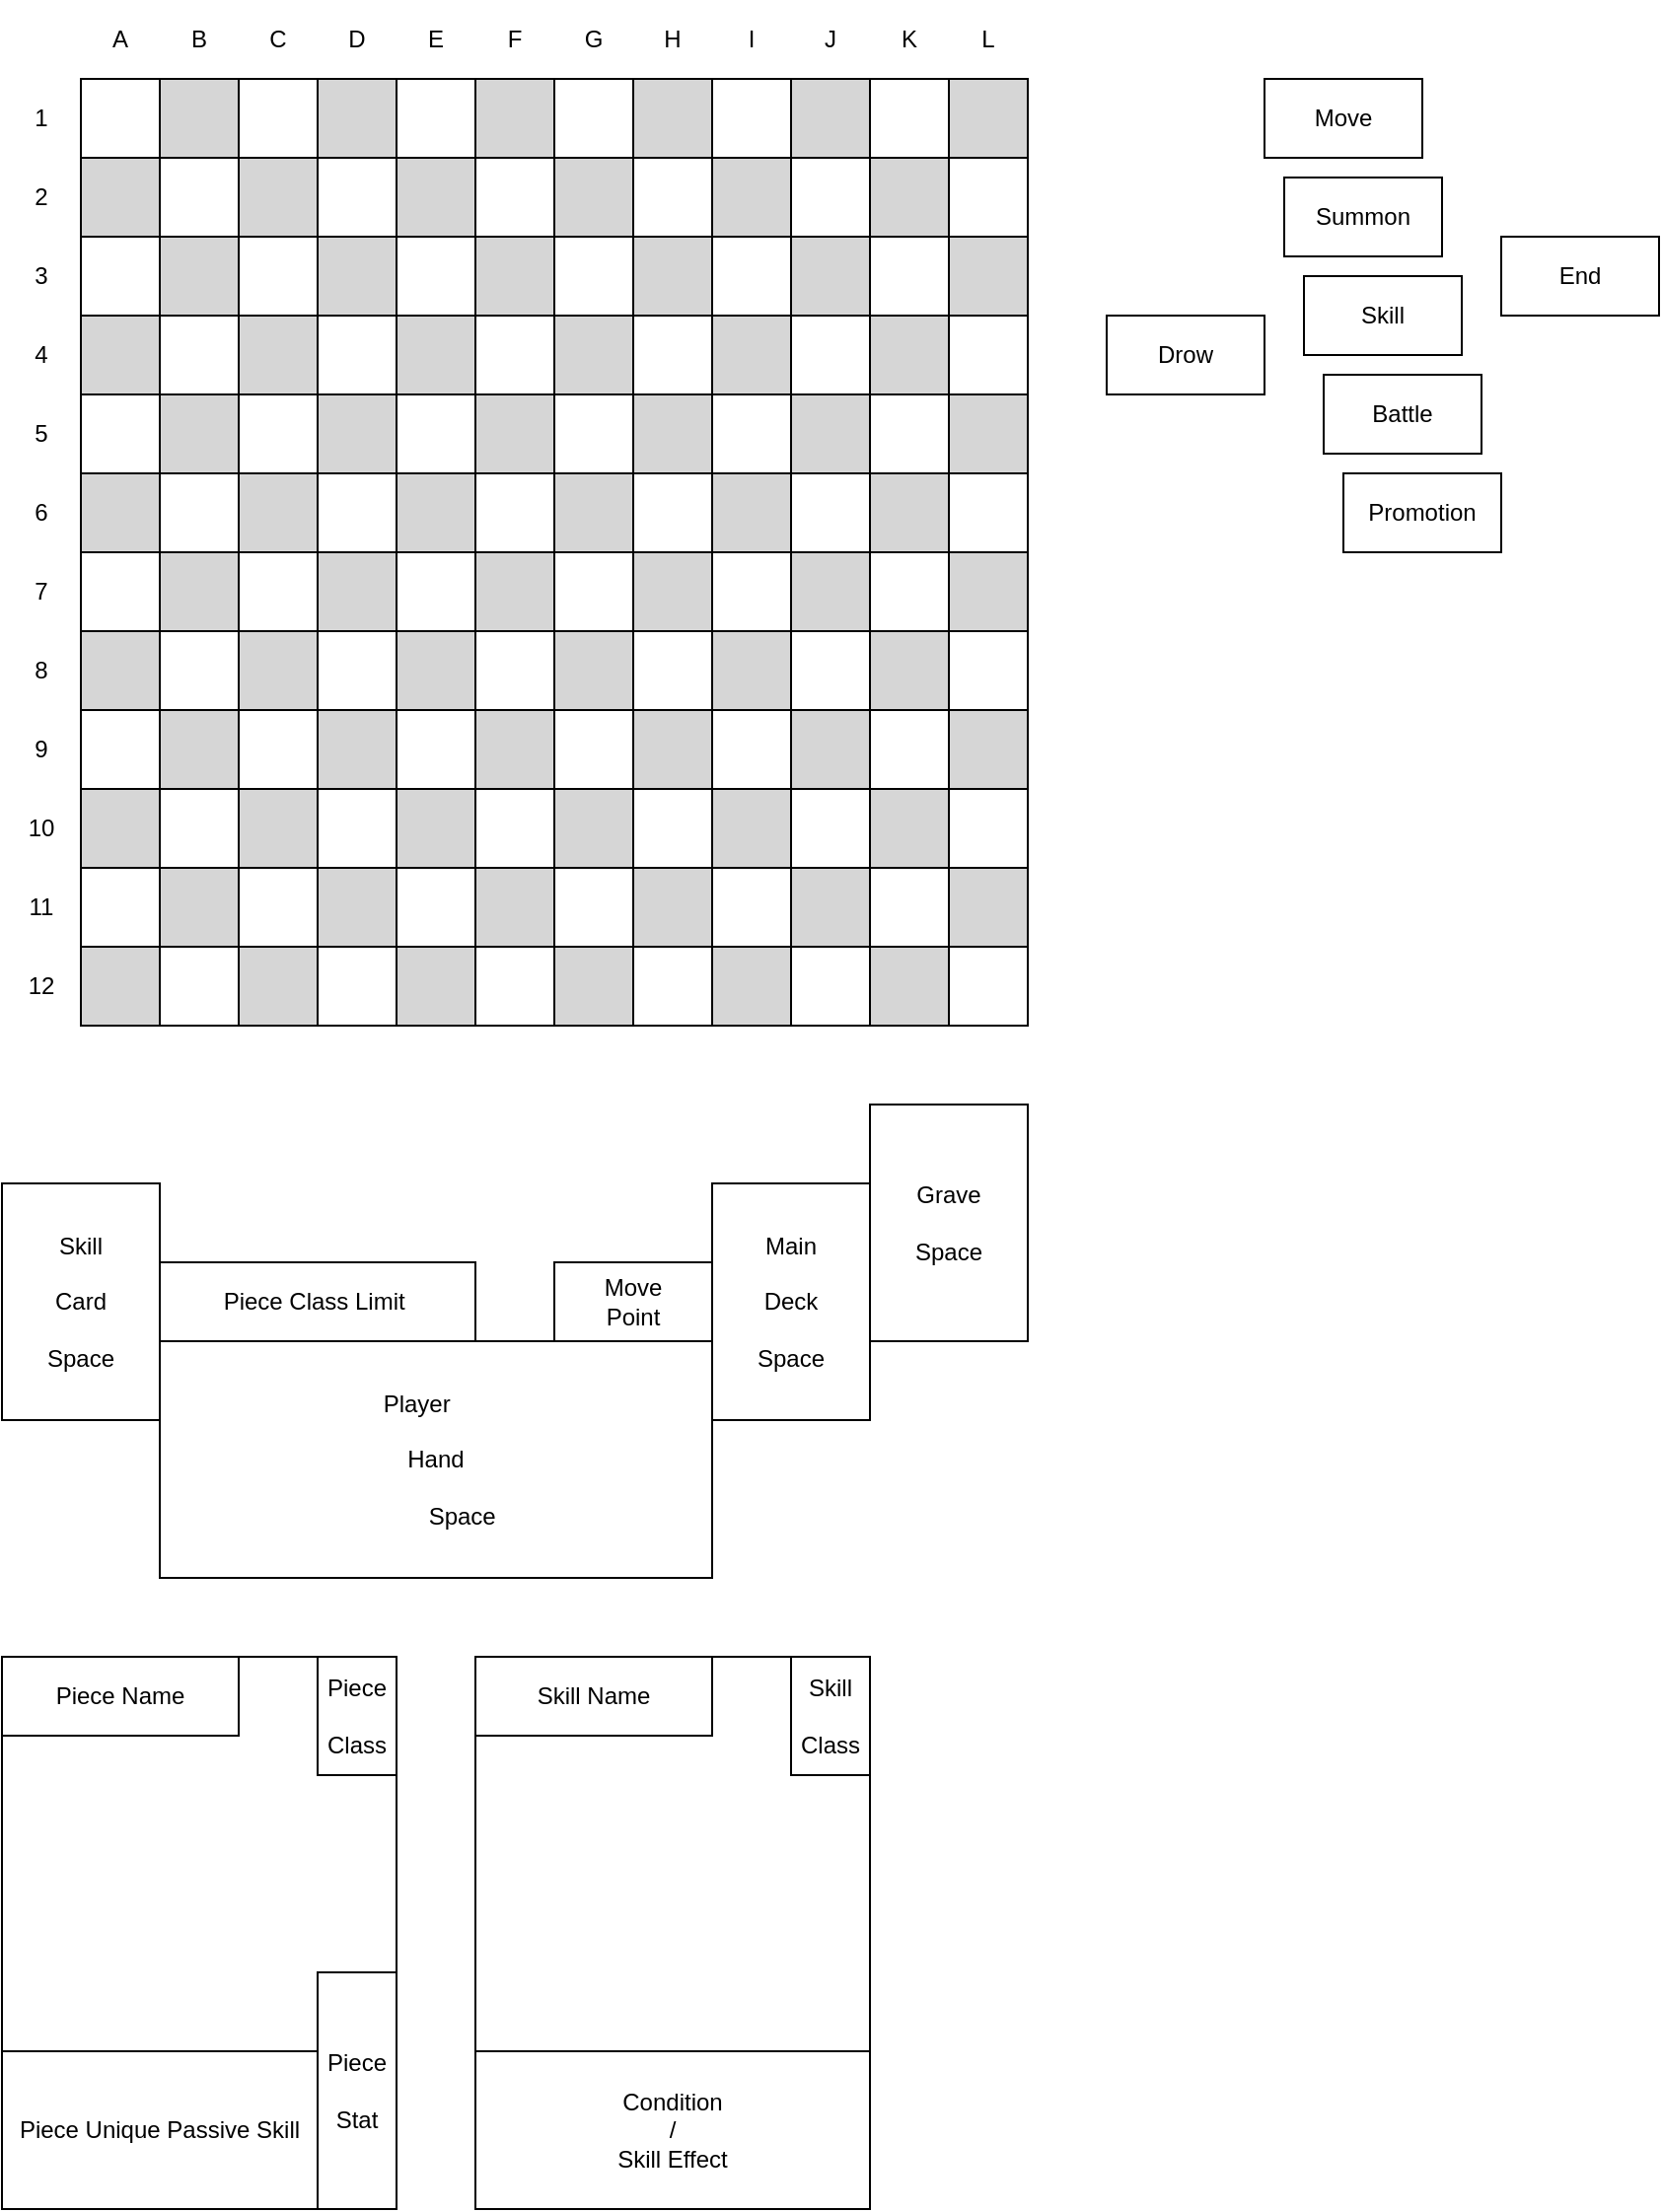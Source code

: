 <mxfile version="21.6.8" type="device">
  <diagram name="페이지-1" id="hdjbhopYSdk3RlSoOf6J">
    <mxGraphModel dx="1379" dy="788" grid="1" gridSize="10" guides="1" tooltips="1" connect="1" arrows="1" fold="1" page="1" pageScale="1" pageWidth="827" pageHeight="1169" math="0" shadow="0">
      <root>
        <mxCell id="0" />
        <mxCell id="1" parent="0" />
        <mxCell id="QWAg-1l1D4s0uI_y3CBR-188" value="Grave&lt;br&gt;&lt;br&gt;Space" style="rounded=0;whiteSpace=wrap;html=1;" vertex="1" parent="1">
          <mxGeometry x="440" y="560" width="80" height="120" as="geometry" />
        </mxCell>
        <mxCell id="QWAg-1l1D4s0uI_y3CBR-159" value="A" style="text;html=1;strokeColor=none;fillColor=none;align=center;verticalAlign=middle;whiteSpace=wrap;rounded=0;" vertex="1" parent="1">
          <mxGeometry x="40" width="40" height="40" as="geometry" />
        </mxCell>
        <mxCell id="QWAg-1l1D4s0uI_y3CBR-161" value="B" style="text;html=1;strokeColor=none;fillColor=none;align=center;verticalAlign=middle;whiteSpace=wrap;rounded=0;" vertex="1" parent="1">
          <mxGeometry x="80" width="40" height="40" as="geometry" />
        </mxCell>
        <mxCell id="QWAg-1l1D4s0uI_y3CBR-162" value="C" style="text;html=1;strokeColor=none;fillColor=none;align=center;verticalAlign=middle;whiteSpace=wrap;rounded=0;" vertex="1" parent="1">
          <mxGeometry x="120" width="40" height="40" as="geometry" />
        </mxCell>
        <mxCell id="QWAg-1l1D4s0uI_y3CBR-163" value="D" style="text;html=1;strokeColor=none;fillColor=none;align=center;verticalAlign=middle;whiteSpace=wrap;rounded=0;" vertex="1" parent="1">
          <mxGeometry x="160" width="40" height="40" as="geometry" />
        </mxCell>
        <mxCell id="QWAg-1l1D4s0uI_y3CBR-164" value="E" style="text;html=1;strokeColor=none;fillColor=none;align=center;verticalAlign=middle;whiteSpace=wrap;rounded=0;" vertex="1" parent="1">
          <mxGeometry x="200" width="40" height="40" as="geometry" />
        </mxCell>
        <mxCell id="QWAg-1l1D4s0uI_y3CBR-165" value="F" style="text;html=1;strokeColor=none;fillColor=none;align=center;verticalAlign=middle;whiteSpace=wrap;rounded=0;" vertex="1" parent="1">
          <mxGeometry x="240" width="40" height="40" as="geometry" />
        </mxCell>
        <mxCell id="QWAg-1l1D4s0uI_y3CBR-167" value="G" style="text;html=1;strokeColor=none;fillColor=none;align=center;verticalAlign=middle;whiteSpace=wrap;rounded=0;" vertex="1" parent="1">
          <mxGeometry x="280" width="40" height="40" as="geometry" />
        </mxCell>
        <mxCell id="QWAg-1l1D4s0uI_y3CBR-168" value="H" style="text;html=1;strokeColor=none;fillColor=none;align=center;verticalAlign=middle;whiteSpace=wrap;rounded=0;" vertex="1" parent="1">
          <mxGeometry x="320" width="40" height="40" as="geometry" />
        </mxCell>
        <mxCell id="QWAg-1l1D4s0uI_y3CBR-169" value="I" style="text;html=1;strokeColor=none;fillColor=none;align=center;verticalAlign=middle;whiteSpace=wrap;rounded=0;" vertex="1" parent="1">
          <mxGeometry x="360" width="40" height="40" as="geometry" />
        </mxCell>
        <mxCell id="QWAg-1l1D4s0uI_y3CBR-170" value="J" style="text;html=1;strokeColor=none;fillColor=none;align=center;verticalAlign=middle;whiteSpace=wrap;rounded=0;" vertex="1" parent="1">
          <mxGeometry x="400" width="40" height="40" as="geometry" />
        </mxCell>
        <mxCell id="QWAg-1l1D4s0uI_y3CBR-171" value="K" style="text;html=1;strokeColor=none;fillColor=none;align=center;verticalAlign=middle;whiteSpace=wrap;rounded=0;" vertex="1" parent="1">
          <mxGeometry x="440" width="40" height="40" as="geometry" />
        </mxCell>
        <mxCell id="QWAg-1l1D4s0uI_y3CBR-172" value="L" style="text;html=1;strokeColor=none;fillColor=none;align=center;verticalAlign=middle;whiteSpace=wrap;rounded=0;" vertex="1" parent="1">
          <mxGeometry x="480" width="40" height="40" as="geometry" />
        </mxCell>
        <mxCell id="QWAg-1l1D4s0uI_y3CBR-173" value="1" style="text;html=1;strokeColor=none;fillColor=none;align=center;verticalAlign=middle;whiteSpace=wrap;rounded=0;" vertex="1" parent="1">
          <mxGeometry y="40" width="40" height="40" as="geometry" />
        </mxCell>
        <mxCell id="QWAg-1l1D4s0uI_y3CBR-174" value="2" style="text;html=1;strokeColor=none;fillColor=none;align=center;verticalAlign=middle;whiteSpace=wrap;rounded=0;" vertex="1" parent="1">
          <mxGeometry y="80" width="40" height="40" as="geometry" />
        </mxCell>
        <mxCell id="QWAg-1l1D4s0uI_y3CBR-175" value="3" style="text;html=1;strokeColor=none;fillColor=none;align=center;verticalAlign=middle;whiteSpace=wrap;rounded=0;" vertex="1" parent="1">
          <mxGeometry y="120" width="40" height="40" as="geometry" />
        </mxCell>
        <mxCell id="QWAg-1l1D4s0uI_y3CBR-176" value="4" style="text;html=1;strokeColor=none;fillColor=none;align=center;verticalAlign=middle;whiteSpace=wrap;rounded=0;" vertex="1" parent="1">
          <mxGeometry y="160" width="40" height="40" as="geometry" />
        </mxCell>
        <mxCell id="QWAg-1l1D4s0uI_y3CBR-177" value="5" style="text;html=1;strokeColor=none;fillColor=none;align=center;verticalAlign=middle;whiteSpace=wrap;rounded=0;" vertex="1" parent="1">
          <mxGeometry y="200" width="40" height="40" as="geometry" />
        </mxCell>
        <mxCell id="QWAg-1l1D4s0uI_y3CBR-178" value="6" style="text;html=1;strokeColor=none;fillColor=none;align=center;verticalAlign=middle;whiteSpace=wrap;rounded=0;" vertex="1" parent="1">
          <mxGeometry y="240" width="40" height="40" as="geometry" />
        </mxCell>
        <mxCell id="QWAg-1l1D4s0uI_y3CBR-179" value="7" style="text;html=1;strokeColor=none;fillColor=none;align=center;verticalAlign=middle;whiteSpace=wrap;rounded=0;" vertex="1" parent="1">
          <mxGeometry y="280" width="40" height="40" as="geometry" />
        </mxCell>
        <mxCell id="QWAg-1l1D4s0uI_y3CBR-180" value="8" style="text;html=1;strokeColor=none;fillColor=none;align=center;verticalAlign=middle;whiteSpace=wrap;rounded=0;" vertex="1" parent="1">
          <mxGeometry y="320" width="40" height="40" as="geometry" />
        </mxCell>
        <mxCell id="QWAg-1l1D4s0uI_y3CBR-181" value="9" style="text;html=1;strokeColor=none;fillColor=none;align=center;verticalAlign=middle;whiteSpace=wrap;rounded=0;" vertex="1" parent="1">
          <mxGeometry y="360" width="40" height="40" as="geometry" />
        </mxCell>
        <mxCell id="QWAg-1l1D4s0uI_y3CBR-182" value="10" style="text;html=1;strokeColor=none;fillColor=none;align=center;verticalAlign=middle;whiteSpace=wrap;rounded=0;" vertex="1" parent="1">
          <mxGeometry y="400" width="40" height="40" as="geometry" />
        </mxCell>
        <mxCell id="QWAg-1l1D4s0uI_y3CBR-183" value="11" style="text;html=1;strokeColor=none;fillColor=none;align=center;verticalAlign=middle;whiteSpace=wrap;rounded=0;" vertex="1" parent="1">
          <mxGeometry y="440" width="40" height="40" as="geometry" />
        </mxCell>
        <mxCell id="QWAg-1l1D4s0uI_y3CBR-184" value="12" style="text;html=1;strokeColor=none;fillColor=none;align=center;verticalAlign=middle;whiteSpace=wrap;rounded=0;" vertex="1" parent="1">
          <mxGeometry y="480" width="40" height="40" as="geometry" />
        </mxCell>
        <mxCell id="QWAg-1l1D4s0uI_y3CBR-186" value="Main&lt;br&gt;&lt;br&gt;Deck&lt;br&gt;&lt;br&gt;Space" style="rounded=0;whiteSpace=wrap;html=1;" vertex="1" parent="1">
          <mxGeometry x="360" y="600" width="80" height="120" as="geometry" />
        </mxCell>
        <mxCell id="QWAg-1l1D4s0uI_y3CBR-187" value="Player&lt;span style=&quot;white-space: pre;&quot;&gt;&#x9;&lt;/span&gt;&lt;br&gt;&lt;br&gt;Hand&lt;br&gt;&lt;br&gt;&lt;span style=&quot;white-space: pre;&quot;&gt;&#x9;&lt;/span&gt;Space" style="rounded=0;whiteSpace=wrap;html=1;" vertex="1" parent="1">
          <mxGeometry x="80" y="680" width="280" height="120" as="geometry" />
        </mxCell>
        <mxCell id="QWAg-1l1D4s0uI_y3CBR-189" value="Skill&lt;br&gt;&lt;br&gt;Card&lt;br&gt;&lt;br&gt;Space" style="rounded=0;whiteSpace=wrap;html=1;" vertex="1" parent="1">
          <mxGeometry y="600" width="80" height="120" as="geometry" />
        </mxCell>
        <mxCell id="QWAg-1l1D4s0uI_y3CBR-190" value="Piece Class Limit&amp;nbsp;" style="rounded=0;whiteSpace=wrap;html=1;" vertex="1" parent="1">
          <mxGeometry x="80" y="640" width="160" height="40" as="geometry" />
        </mxCell>
        <mxCell id="QWAg-1l1D4s0uI_y3CBR-191" value="" style="rounded=0;whiteSpace=wrap;html=1;" vertex="1" parent="1">
          <mxGeometry y="840" width="200" height="280" as="geometry" />
        </mxCell>
        <mxCell id="QWAg-1l1D4s0uI_y3CBR-192" value="Piece Name" style="rounded=0;whiteSpace=wrap;html=1;" vertex="1" parent="1">
          <mxGeometry y="840" width="120" height="40" as="geometry" />
        </mxCell>
        <mxCell id="QWAg-1l1D4s0uI_y3CBR-193" value="Piece Unique Passive Skill" style="rounded=0;whiteSpace=wrap;html=1;" vertex="1" parent="1">
          <mxGeometry y="1040" width="160" height="80" as="geometry" />
        </mxCell>
        <mxCell id="QWAg-1l1D4s0uI_y3CBR-194" value="Piece &lt;br&gt;&lt;br&gt;Stat" style="rounded=0;whiteSpace=wrap;html=1;" vertex="1" parent="1">
          <mxGeometry x="160" y="1000" width="40" height="120" as="geometry" />
        </mxCell>
        <mxCell id="QWAg-1l1D4s0uI_y3CBR-195" value="Piece &lt;br&gt;&lt;br&gt;Class" style="rounded=0;whiteSpace=wrap;html=1;" vertex="1" parent="1">
          <mxGeometry x="160" y="840" width="40" height="60" as="geometry" />
        </mxCell>
        <mxCell id="QWAg-1l1D4s0uI_y3CBR-196" value="" style="rounded=0;whiteSpace=wrap;html=1;" vertex="1" parent="1">
          <mxGeometry x="240" y="840" width="200" height="280" as="geometry" />
        </mxCell>
        <mxCell id="QWAg-1l1D4s0uI_y3CBR-197" value="Skill Name" style="rounded=0;whiteSpace=wrap;html=1;" vertex="1" parent="1">
          <mxGeometry x="240" y="840" width="120" height="40" as="geometry" />
        </mxCell>
        <mxCell id="QWAg-1l1D4s0uI_y3CBR-198" value="Condition&lt;br&gt;/&lt;br&gt;Skill Effect" style="rounded=0;whiteSpace=wrap;html=1;" vertex="1" parent="1">
          <mxGeometry x="240" y="1040" width="200" height="80" as="geometry" />
        </mxCell>
        <mxCell id="QWAg-1l1D4s0uI_y3CBR-200" value="Skill&lt;br&gt;&lt;br&gt;Class" style="rounded=0;whiteSpace=wrap;html=1;" vertex="1" parent="1">
          <mxGeometry x="400" y="840" width="40" height="60" as="geometry" />
        </mxCell>
        <mxCell id="QWAg-1l1D4s0uI_y3CBR-201" value="Move&lt;br&gt;Point" style="rounded=0;whiteSpace=wrap;html=1;" vertex="1" parent="1">
          <mxGeometry x="280" y="640" width="80" height="40" as="geometry" />
        </mxCell>
        <mxCell id="QWAg-1l1D4s0uI_y3CBR-347" value="" style="group" vertex="1" connectable="0" parent="1">
          <mxGeometry x="40" y="40" width="480" height="480" as="geometry" />
        </mxCell>
        <mxCell id="QWAg-1l1D4s0uI_y3CBR-203" value="" style="rounded=0;whiteSpace=wrap;html=1;" vertex="1" parent="QWAg-1l1D4s0uI_y3CBR-347">
          <mxGeometry width="40" height="40" as="geometry" />
        </mxCell>
        <mxCell id="QWAg-1l1D4s0uI_y3CBR-204" value="" style="rounded=0;whiteSpace=wrap;html=1;fillColor=#d6d6d6;" vertex="1" parent="QWAg-1l1D4s0uI_y3CBR-347">
          <mxGeometry x="40" width="40" height="40" as="geometry" />
        </mxCell>
        <mxCell id="QWAg-1l1D4s0uI_y3CBR-205" value="" style="rounded=0;whiteSpace=wrap;html=1;" vertex="1" parent="QWAg-1l1D4s0uI_y3CBR-347">
          <mxGeometry x="80" width="40" height="40" as="geometry" />
        </mxCell>
        <mxCell id="QWAg-1l1D4s0uI_y3CBR-206" value="" style="rounded=0;whiteSpace=wrap;html=1;fillColor=#d6d6d6;" vertex="1" parent="QWAg-1l1D4s0uI_y3CBR-347">
          <mxGeometry x="120" width="40" height="40" as="geometry" />
        </mxCell>
        <mxCell id="QWAg-1l1D4s0uI_y3CBR-207" value="" style="rounded=0;whiteSpace=wrap;html=1;" vertex="1" parent="QWAg-1l1D4s0uI_y3CBR-347">
          <mxGeometry x="160" width="40" height="40" as="geometry" />
        </mxCell>
        <mxCell id="QWAg-1l1D4s0uI_y3CBR-208" value="" style="rounded=0;whiteSpace=wrap;html=1;fillColor=#d6d6d6;" vertex="1" parent="QWAg-1l1D4s0uI_y3CBR-347">
          <mxGeometry x="200" width="40" height="40" as="geometry" />
        </mxCell>
        <mxCell id="QWAg-1l1D4s0uI_y3CBR-209" value="" style="rounded=0;whiteSpace=wrap;html=1;" vertex="1" parent="QWAg-1l1D4s0uI_y3CBR-347">
          <mxGeometry x="240" width="40" height="40" as="geometry" />
        </mxCell>
        <mxCell id="QWAg-1l1D4s0uI_y3CBR-210" value="" style="rounded=0;whiteSpace=wrap;html=1;fillColor=#d6d6d6;" vertex="1" parent="QWAg-1l1D4s0uI_y3CBR-347">
          <mxGeometry x="280" width="40" height="40" as="geometry" />
        </mxCell>
        <mxCell id="QWAg-1l1D4s0uI_y3CBR-211" value="" style="rounded=0;whiteSpace=wrap;html=1;" vertex="1" parent="QWAg-1l1D4s0uI_y3CBR-347">
          <mxGeometry x="320" width="40" height="40" as="geometry" />
        </mxCell>
        <mxCell id="QWAg-1l1D4s0uI_y3CBR-212" value="" style="rounded=0;whiteSpace=wrap;html=1;fillColor=#d6d6d6;" vertex="1" parent="QWAg-1l1D4s0uI_y3CBR-347">
          <mxGeometry x="360" width="40" height="40" as="geometry" />
        </mxCell>
        <mxCell id="QWAg-1l1D4s0uI_y3CBR-213" value="" style="rounded=0;whiteSpace=wrap;html=1;" vertex="1" parent="QWAg-1l1D4s0uI_y3CBR-347">
          <mxGeometry x="400" width="40" height="40" as="geometry" />
        </mxCell>
        <mxCell id="QWAg-1l1D4s0uI_y3CBR-214" value="" style="rounded=0;whiteSpace=wrap;html=1;fillColor=#d6d6d6;" vertex="1" parent="QWAg-1l1D4s0uI_y3CBR-347">
          <mxGeometry x="440" width="40" height="40" as="geometry" />
        </mxCell>
        <mxCell id="QWAg-1l1D4s0uI_y3CBR-215" value="" style="rounded=0;whiteSpace=wrap;html=1;fillColor=#d6d6d6;" vertex="1" parent="QWAg-1l1D4s0uI_y3CBR-347">
          <mxGeometry y="40" width="40" height="40" as="geometry" />
        </mxCell>
        <mxCell id="QWAg-1l1D4s0uI_y3CBR-216" value="" style="rounded=0;whiteSpace=wrap;html=1;" vertex="1" parent="QWAg-1l1D4s0uI_y3CBR-347">
          <mxGeometry x="40" y="40" width="40" height="40" as="geometry" />
        </mxCell>
        <mxCell id="QWAg-1l1D4s0uI_y3CBR-217" value="" style="rounded=0;whiteSpace=wrap;html=1;fillColor=#d6d6d6;" vertex="1" parent="QWAg-1l1D4s0uI_y3CBR-347">
          <mxGeometry x="80" y="40" width="40" height="40" as="geometry" />
        </mxCell>
        <mxCell id="QWAg-1l1D4s0uI_y3CBR-218" value="" style="rounded=0;whiteSpace=wrap;html=1;" vertex="1" parent="QWAg-1l1D4s0uI_y3CBR-347">
          <mxGeometry x="120" y="40" width="40" height="40" as="geometry" />
        </mxCell>
        <mxCell id="QWAg-1l1D4s0uI_y3CBR-219" value="" style="rounded=0;whiteSpace=wrap;html=1;fillColor=#d6d6d6;" vertex="1" parent="QWAg-1l1D4s0uI_y3CBR-347">
          <mxGeometry x="160" y="40" width="40" height="40" as="geometry" />
        </mxCell>
        <mxCell id="QWAg-1l1D4s0uI_y3CBR-220" value="" style="rounded=0;whiteSpace=wrap;html=1;" vertex="1" parent="QWAg-1l1D4s0uI_y3CBR-347">
          <mxGeometry x="200" y="40" width="40" height="40" as="geometry" />
        </mxCell>
        <mxCell id="QWAg-1l1D4s0uI_y3CBR-221" value="" style="rounded=0;whiteSpace=wrap;html=1;fillColor=#d6d6d6;" vertex="1" parent="QWAg-1l1D4s0uI_y3CBR-347">
          <mxGeometry x="240" y="40" width="40" height="40" as="geometry" />
        </mxCell>
        <mxCell id="QWAg-1l1D4s0uI_y3CBR-222" value="" style="rounded=0;whiteSpace=wrap;html=1;" vertex="1" parent="QWAg-1l1D4s0uI_y3CBR-347">
          <mxGeometry x="280" y="40" width="40" height="40" as="geometry" />
        </mxCell>
        <mxCell id="QWAg-1l1D4s0uI_y3CBR-223" value="" style="rounded=0;whiteSpace=wrap;html=1;fillColor=#d6d6d6;" vertex="1" parent="QWAg-1l1D4s0uI_y3CBR-347">
          <mxGeometry x="320" y="40" width="40" height="40" as="geometry" />
        </mxCell>
        <mxCell id="QWAg-1l1D4s0uI_y3CBR-224" value="" style="rounded=0;whiteSpace=wrap;html=1;" vertex="1" parent="QWAg-1l1D4s0uI_y3CBR-347">
          <mxGeometry x="360" y="40" width="40" height="40" as="geometry" />
        </mxCell>
        <mxCell id="QWAg-1l1D4s0uI_y3CBR-225" value="" style="rounded=0;whiteSpace=wrap;html=1;fillColor=#d6d6d6;" vertex="1" parent="QWAg-1l1D4s0uI_y3CBR-347">
          <mxGeometry x="400" y="40" width="40" height="40" as="geometry" />
        </mxCell>
        <mxCell id="QWAg-1l1D4s0uI_y3CBR-226" value="" style="rounded=0;whiteSpace=wrap;html=1;" vertex="1" parent="QWAg-1l1D4s0uI_y3CBR-347">
          <mxGeometry x="440" y="40" width="40" height="40" as="geometry" />
        </mxCell>
        <mxCell id="QWAg-1l1D4s0uI_y3CBR-227" value="" style="rounded=0;whiteSpace=wrap;html=1;" vertex="1" parent="QWAg-1l1D4s0uI_y3CBR-347">
          <mxGeometry y="80" width="40" height="40" as="geometry" />
        </mxCell>
        <mxCell id="QWAg-1l1D4s0uI_y3CBR-228" value="" style="rounded=0;whiteSpace=wrap;html=1;fillColor=#d6d6d6;" vertex="1" parent="QWAg-1l1D4s0uI_y3CBR-347">
          <mxGeometry x="40" y="80" width="40" height="40" as="geometry" />
        </mxCell>
        <mxCell id="QWAg-1l1D4s0uI_y3CBR-229" value="" style="rounded=0;whiteSpace=wrap;html=1;" vertex="1" parent="QWAg-1l1D4s0uI_y3CBR-347">
          <mxGeometry x="80" y="80" width="40" height="40" as="geometry" />
        </mxCell>
        <mxCell id="QWAg-1l1D4s0uI_y3CBR-230" value="" style="rounded=0;whiteSpace=wrap;html=1;fillColor=#d6d6d6;" vertex="1" parent="QWAg-1l1D4s0uI_y3CBR-347">
          <mxGeometry x="120" y="80" width="40" height="40" as="geometry" />
        </mxCell>
        <mxCell id="QWAg-1l1D4s0uI_y3CBR-231" value="" style="rounded=0;whiteSpace=wrap;html=1;" vertex="1" parent="QWAg-1l1D4s0uI_y3CBR-347">
          <mxGeometry x="160" y="80" width="40" height="40" as="geometry" />
        </mxCell>
        <mxCell id="QWAg-1l1D4s0uI_y3CBR-232" value="" style="rounded=0;whiteSpace=wrap;html=1;fillColor=#d6d6d6;" vertex="1" parent="QWAg-1l1D4s0uI_y3CBR-347">
          <mxGeometry x="200" y="80" width="40" height="40" as="geometry" />
        </mxCell>
        <mxCell id="QWAg-1l1D4s0uI_y3CBR-233" value="" style="rounded=0;whiteSpace=wrap;html=1;" vertex="1" parent="QWAg-1l1D4s0uI_y3CBR-347">
          <mxGeometry x="240" y="80" width="40" height="40" as="geometry" />
        </mxCell>
        <mxCell id="QWAg-1l1D4s0uI_y3CBR-234" value="" style="rounded=0;whiteSpace=wrap;html=1;fillColor=#d6d6d6;" vertex="1" parent="QWAg-1l1D4s0uI_y3CBR-347">
          <mxGeometry x="280" y="80" width="40" height="40" as="geometry" />
        </mxCell>
        <mxCell id="QWAg-1l1D4s0uI_y3CBR-235" value="" style="rounded=0;whiteSpace=wrap;html=1;" vertex="1" parent="QWAg-1l1D4s0uI_y3CBR-347">
          <mxGeometry x="320" y="80" width="40" height="40" as="geometry" />
        </mxCell>
        <mxCell id="QWAg-1l1D4s0uI_y3CBR-236" value="" style="rounded=0;whiteSpace=wrap;html=1;fillColor=#d6d6d6;" vertex="1" parent="QWAg-1l1D4s0uI_y3CBR-347">
          <mxGeometry x="360" y="80" width="40" height="40" as="geometry" />
        </mxCell>
        <mxCell id="QWAg-1l1D4s0uI_y3CBR-237" value="" style="rounded=0;whiteSpace=wrap;html=1;" vertex="1" parent="QWAg-1l1D4s0uI_y3CBR-347">
          <mxGeometry x="400" y="80" width="40" height="40" as="geometry" />
        </mxCell>
        <mxCell id="QWAg-1l1D4s0uI_y3CBR-238" value="" style="rounded=0;whiteSpace=wrap;html=1;fillColor=#d6d6d6;" vertex="1" parent="QWAg-1l1D4s0uI_y3CBR-347">
          <mxGeometry x="440" y="80" width="40" height="40" as="geometry" />
        </mxCell>
        <mxCell id="QWAg-1l1D4s0uI_y3CBR-239" value="" style="rounded=0;whiteSpace=wrap;html=1;fillColor=#d6d6d6;" vertex="1" parent="QWAg-1l1D4s0uI_y3CBR-347">
          <mxGeometry y="120" width="40" height="40" as="geometry" />
        </mxCell>
        <mxCell id="QWAg-1l1D4s0uI_y3CBR-240" value="" style="rounded=0;whiteSpace=wrap;html=1;" vertex="1" parent="QWAg-1l1D4s0uI_y3CBR-347">
          <mxGeometry x="40" y="120" width="40" height="40" as="geometry" />
        </mxCell>
        <mxCell id="QWAg-1l1D4s0uI_y3CBR-241" value="" style="rounded=0;whiteSpace=wrap;html=1;fillColor=#d6d6d6;" vertex="1" parent="QWAg-1l1D4s0uI_y3CBR-347">
          <mxGeometry x="80" y="120" width="40" height="40" as="geometry" />
        </mxCell>
        <mxCell id="QWAg-1l1D4s0uI_y3CBR-242" value="" style="rounded=0;whiteSpace=wrap;html=1;" vertex="1" parent="QWAg-1l1D4s0uI_y3CBR-347">
          <mxGeometry x="120" y="120" width="40" height="40" as="geometry" />
        </mxCell>
        <mxCell id="QWAg-1l1D4s0uI_y3CBR-243" value="" style="rounded=0;whiteSpace=wrap;html=1;fillColor=#d6d6d6;" vertex="1" parent="QWAg-1l1D4s0uI_y3CBR-347">
          <mxGeometry x="160" y="120" width="40" height="40" as="geometry" />
        </mxCell>
        <mxCell id="QWAg-1l1D4s0uI_y3CBR-244" value="" style="rounded=0;whiteSpace=wrap;html=1;" vertex="1" parent="QWAg-1l1D4s0uI_y3CBR-347">
          <mxGeometry x="200" y="120" width="40" height="40" as="geometry" />
        </mxCell>
        <mxCell id="QWAg-1l1D4s0uI_y3CBR-245" value="" style="rounded=0;whiteSpace=wrap;html=1;fillColor=#d6d6d6;" vertex="1" parent="QWAg-1l1D4s0uI_y3CBR-347">
          <mxGeometry x="240" y="120" width="40" height="40" as="geometry" />
        </mxCell>
        <mxCell id="QWAg-1l1D4s0uI_y3CBR-246" value="" style="rounded=0;whiteSpace=wrap;html=1;" vertex="1" parent="QWAg-1l1D4s0uI_y3CBR-347">
          <mxGeometry x="280" y="120" width="40" height="40" as="geometry" />
        </mxCell>
        <mxCell id="QWAg-1l1D4s0uI_y3CBR-247" value="" style="rounded=0;whiteSpace=wrap;html=1;fillColor=#d6d6d6;" vertex="1" parent="QWAg-1l1D4s0uI_y3CBR-347">
          <mxGeometry x="320" y="120" width="40" height="40" as="geometry" />
        </mxCell>
        <mxCell id="QWAg-1l1D4s0uI_y3CBR-248" value="" style="rounded=0;whiteSpace=wrap;html=1;" vertex="1" parent="QWAg-1l1D4s0uI_y3CBR-347">
          <mxGeometry x="360" y="120" width="40" height="40" as="geometry" />
        </mxCell>
        <mxCell id="QWAg-1l1D4s0uI_y3CBR-249" value="" style="rounded=0;whiteSpace=wrap;html=1;fillColor=#d6d6d6;" vertex="1" parent="QWAg-1l1D4s0uI_y3CBR-347">
          <mxGeometry x="400" y="120" width="40" height="40" as="geometry" />
        </mxCell>
        <mxCell id="QWAg-1l1D4s0uI_y3CBR-250" value="" style="rounded=0;whiteSpace=wrap;html=1;" vertex="1" parent="QWAg-1l1D4s0uI_y3CBR-347">
          <mxGeometry x="440" y="120" width="40" height="40" as="geometry" />
        </mxCell>
        <mxCell id="QWAg-1l1D4s0uI_y3CBR-251" value="" style="rounded=0;whiteSpace=wrap;html=1;" vertex="1" parent="QWAg-1l1D4s0uI_y3CBR-347">
          <mxGeometry y="160" width="40" height="40" as="geometry" />
        </mxCell>
        <mxCell id="QWAg-1l1D4s0uI_y3CBR-252" value="" style="rounded=0;whiteSpace=wrap;html=1;fillColor=#d6d6d6;" vertex="1" parent="QWAg-1l1D4s0uI_y3CBR-347">
          <mxGeometry x="40" y="160" width="40" height="40" as="geometry" />
        </mxCell>
        <mxCell id="QWAg-1l1D4s0uI_y3CBR-253" value="" style="rounded=0;whiteSpace=wrap;html=1;" vertex="1" parent="QWAg-1l1D4s0uI_y3CBR-347">
          <mxGeometry x="80" y="160" width="40" height="40" as="geometry" />
        </mxCell>
        <mxCell id="QWAg-1l1D4s0uI_y3CBR-254" value="" style="rounded=0;whiteSpace=wrap;html=1;fillColor=#d6d6d6;" vertex="1" parent="QWAg-1l1D4s0uI_y3CBR-347">
          <mxGeometry x="120" y="160" width="40" height="40" as="geometry" />
        </mxCell>
        <mxCell id="QWAg-1l1D4s0uI_y3CBR-255" value="" style="rounded=0;whiteSpace=wrap;html=1;" vertex="1" parent="QWAg-1l1D4s0uI_y3CBR-347">
          <mxGeometry x="160" y="160" width="40" height="40" as="geometry" />
        </mxCell>
        <mxCell id="QWAg-1l1D4s0uI_y3CBR-256" value="" style="rounded=0;whiteSpace=wrap;html=1;fillColor=#d6d6d6;" vertex="1" parent="QWAg-1l1D4s0uI_y3CBR-347">
          <mxGeometry x="200" y="160" width="40" height="40" as="geometry" />
        </mxCell>
        <mxCell id="QWAg-1l1D4s0uI_y3CBR-257" value="" style="rounded=0;whiteSpace=wrap;html=1;" vertex="1" parent="QWAg-1l1D4s0uI_y3CBR-347">
          <mxGeometry x="240" y="160" width="40" height="40" as="geometry" />
        </mxCell>
        <mxCell id="QWAg-1l1D4s0uI_y3CBR-258" value="" style="rounded=0;whiteSpace=wrap;html=1;fillColor=#d6d6d6;" vertex="1" parent="QWAg-1l1D4s0uI_y3CBR-347">
          <mxGeometry x="280" y="160" width="40" height="40" as="geometry" />
        </mxCell>
        <mxCell id="QWAg-1l1D4s0uI_y3CBR-259" value="" style="rounded=0;whiteSpace=wrap;html=1;" vertex="1" parent="QWAg-1l1D4s0uI_y3CBR-347">
          <mxGeometry x="320" y="160" width="40" height="40" as="geometry" />
        </mxCell>
        <mxCell id="QWAg-1l1D4s0uI_y3CBR-260" value="" style="rounded=0;whiteSpace=wrap;html=1;fillColor=#d6d6d6;" vertex="1" parent="QWAg-1l1D4s0uI_y3CBR-347">
          <mxGeometry x="360" y="160" width="40" height="40" as="geometry" />
        </mxCell>
        <mxCell id="QWAg-1l1D4s0uI_y3CBR-261" value="" style="rounded=0;whiteSpace=wrap;html=1;" vertex="1" parent="QWAg-1l1D4s0uI_y3CBR-347">
          <mxGeometry x="400" y="160" width="40" height="40" as="geometry" />
        </mxCell>
        <mxCell id="QWAg-1l1D4s0uI_y3CBR-262" value="" style="rounded=0;whiteSpace=wrap;html=1;fillColor=#d6d6d6;" vertex="1" parent="QWAg-1l1D4s0uI_y3CBR-347">
          <mxGeometry x="440" y="160" width="40" height="40" as="geometry" />
        </mxCell>
        <mxCell id="QWAg-1l1D4s0uI_y3CBR-263" value="" style="rounded=0;whiteSpace=wrap;html=1;fillColor=#d6d6d6;" vertex="1" parent="QWAg-1l1D4s0uI_y3CBR-347">
          <mxGeometry y="200" width="40" height="40" as="geometry" />
        </mxCell>
        <mxCell id="QWAg-1l1D4s0uI_y3CBR-264" value="" style="rounded=0;whiteSpace=wrap;html=1;" vertex="1" parent="QWAg-1l1D4s0uI_y3CBR-347">
          <mxGeometry x="40" y="200" width="40" height="40" as="geometry" />
        </mxCell>
        <mxCell id="QWAg-1l1D4s0uI_y3CBR-265" value="" style="rounded=0;whiteSpace=wrap;html=1;fillColor=#d6d6d6;" vertex="1" parent="QWAg-1l1D4s0uI_y3CBR-347">
          <mxGeometry x="80" y="200" width="40" height="40" as="geometry" />
        </mxCell>
        <mxCell id="QWAg-1l1D4s0uI_y3CBR-266" value="" style="rounded=0;whiteSpace=wrap;html=1;" vertex="1" parent="QWAg-1l1D4s0uI_y3CBR-347">
          <mxGeometry x="120" y="200" width="40" height="40" as="geometry" />
        </mxCell>
        <mxCell id="QWAg-1l1D4s0uI_y3CBR-267" value="" style="rounded=0;whiteSpace=wrap;html=1;fillColor=#d6d6d6;" vertex="1" parent="QWAg-1l1D4s0uI_y3CBR-347">
          <mxGeometry x="160" y="200" width="40" height="40" as="geometry" />
        </mxCell>
        <mxCell id="QWAg-1l1D4s0uI_y3CBR-268" value="" style="rounded=0;whiteSpace=wrap;html=1;" vertex="1" parent="QWAg-1l1D4s0uI_y3CBR-347">
          <mxGeometry x="200" y="200" width="40" height="40" as="geometry" />
        </mxCell>
        <mxCell id="QWAg-1l1D4s0uI_y3CBR-269" value="" style="rounded=0;whiteSpace=wrap;html=1;fillColor=#d6d6d6;" vertex="1" parent="QWAg-1l1D4s0uI_y3CBR-347">
          <mxGeometry x="240" y="200" width="40" height="40" as="geometry" />
        </mxCell>
        <mxCell id="QWAg-1l1D4s0uI_y3CBR-270" value="" style="rounded=0;whiteSpace=wrap;html=1;" vertex="1" parent="QWAg-1l1D4s0uI_y3CBR-347">
          <mxGeometry x="280" y="200" width="40" height="40" as="geometry" />
        </mxCell>
        <mxCell id="QWAg-1l1D4s0uI_y3CBR-271" value="" style="rounded=0;whiteSpace=wrap;html=1;fillColor=#d6d6d6;" vertex="1" parent="QWAg-1l1D4s0uI_y3CBR-347">
          <mxGeometry x="320" y="200" width="40" height="40" as="geometry" />
        </mxCell>
        <mxCell id="QWAg-1l1D4s0uI_y3CBR-272" value="" style="rounded=0;whiteSpace=wrap;html=1;" vertex="1" parent="QWAg-1l1D4s0uI_y3CBR-347">
          <mxGeometry x="360" y="200" width="40" height="40" as="geometry" />
        </mxCell>
        <mxCell id="QWAg-1l1D4s0uI_y3CBR-273" value="" style="rounded=0;whiteSpace=wrap;html=1;fillColor=#d6d6d6;" vertex="1" parent="QWAg-1l1D4s0uI_y3CBR-347">
          <mxGeometry x="400" y="200" width="40" height="40" as="geometry" />
        </mxCell>
        <mxCell id="QWAg-1l1D4s0uI_y3CBR-274" value="" style="rounded=0;whiteSpace=wrap;html=1;" vertex="1" parent="QWAg-1l1D4s0uI_y3CBR-347">
          <mxGeometry x="440" y="200" width="40" height="40" as="geometry" />
        </mxCell>
        <mxCell id="QWAg-1l1D4s0uI_y3CBR-275" value="" style="rounded=0;whiteSpace=wrap;html=1;" vertex="1" parent="QWAg-1l1D4s0uI_y3CBR-347">
          <mxGeometry y="240" width="40" height="40" as="geometry" />
        </mxCell>
        <mxCell id="QWAg-1l1D4s0uI_y3CBR-276" value="" style="rounded=0;whiteSpace=wrap;html=1;fillColor=#d6d6d6;" vertex="1" parent="QWAg-1l1D4s0uI_y3CBR-347">
          <mxGeometry x="40" y="240" width="40" height="40" as="geometry" />
        </mxCell>
        <mxCell id="QWAg-1l1D4s0uI_y3CBR-277" value="" style="rounded=0;whiteSpace=wrap;html=1;" vertex="1" parent="QWAg-1l1D4s0uI_y3CBR-347">
          <mxGeometry x="80" y="240" width="40" height="40" as="geometry" />
        </mxCell>
        <mxCell id="QWAg-1l1D4s0uI_y3CBR-278" value="" style="rounded=0;whiteSpace=wrap;html=1;fillColor=#d6d6d6;" vertex="1" parent="QWAg-1l1D4s0uI_y3CBR-347">
          <mxGeometry x="120" y="240" width="40" height="40" as="geometry" />
        </mxCell>
        <mxCell id="QWAg-1l1D4s0uI_y3CBR-279" value="" style="rounded=0;whiteSpace=wrap;html=1;" vertex="1" parent="QWAg-1l1D4s0uI_y3CBR-347">
          <mxGeometry x="160" y="240" width="40" height="40" as="geometry" />
        </mxCell>
        <mxCell id="QWAg-1l1D4s0uI_y3CBR-280" value="" style="rounded=0;whiteSpace=wrap;html=1;fillColor=#d6d6d6;" vertex="1" parent="QWAg-1l1D4s0uI_y3CBR-347">
          <mxGeometry x="200" y="240" width="40" height="40" as="geometry" />
        </mxCell>
        <mxCell id="QWAg-1l1D4s0uI_y3CBR-281" value="" style="rounded=0;whiteSpace=wrap;html=1;" vertex="1" parent="QWAg-1l1D4s0uI_y3CBR-347">
          <mxGeometry x="240" y="240" width="40" height="40" as="geometry" />
        </mxCell>
        <mxCell id="QWAg-1l1D4s0uI_y3CBR-282" value="" style="rounded=0;whiteSpace=wrap;html=1;fillColor=#d6d6d6;" vertex="1" parent="QWAg-1l1D4s0uI_y3CBR-347">
          <mxGeometry x="280" y="240" width="40" height="40" as="geometry" />
        </mxCell>
        <mxCell id="QWAg-1l1D4s0uI_y3CBR-283" value="" style="rounded=0;whiteSpace=wrap;html=1;" vertex="1" parent="QWAg-1l1D4s0uI_y3CBR-347">
          <mxGeometry x="320" y="240" width="40" height="40" as="geometry" />
        </mxCell>
        <mxCell id="QWAg-1l1D4s0uI_y3CBR-284" value="" style="rounded=0;whiteSpace=wrap;html=1;fillColor=#d6d6d6;" vertex="1" parent="QWAg-1l1D4s0uI_y3CBR-347">
          <mxGeometry x="360" y="240" width="40" height="40" as="geometry" />
        </mxCell>
        <mxCell id="QWAg-1l1D4s0uI_y3CBR-285" value="" style="rounded=0;whiteSpace=wrap;html=1;" vertex="1" parent="QWAg-1l1D4s0uI_y3CBR-347">
          <mxGeometry x="400" y="240" width="40" height="40" as="geometry" />
        </mxCell>
        <mxCell id="QWAg-1l1D4s0uI_y3CBR-286" value="" style="rounded=0;whiteSpace=wrap;html=1;fillColor=#d6d6d6;" vertex="1" parent="QWAg-1l1D4s0uI_y3CBR-347">
          <mxGeometry x="440" y="240" width="40" height="40" as="geometry" />
        </mxCell>
        <mxCell id="QWAg-1l1D4s0uI_y3CBR-287" value="" style="rounded=0;whiteSpace=wrap;html=1;fillColor=#d6d6d6;" vertex="1" parent="QWAg-1l1D4s0uI_y3CBR-347">
          <mxGeometry y="280" width="40" height="40" as="geometry" />
        </mxCell>
        <mxCell id="QWAg-1l1D4s0uI_y3CBR-288" value="" style="rounded=0;whiteSpace=wrap;html=1;" vertex="1" parent="QWAg-1l1D4s0uI_y3CBR-347">
          <mxGeometry x="40" y="280" width="40" height="40" as="geometry" />
        </mxCell>
        <mxCell id="QWAg-1l1D4s0uI_y3CBR-289" value="" style="rounded=0;whiteSpace=wrap;html=1;fillColor=#d6d6d6;" vertex="1" parent="QWAg-1l1D4s0uI_y3CBR-347">
          <mxGeometry x="80" y="280" width="40" height="40" as="geometry" />
        </mxCell>
        <mxCell id="QWAg-1l1D4s0uI_y3CBR-290" value="" style="rounded=0;whiteSpace=wrap;html=1;" vertex="1" parent="QWAg-1l1D4s0uI_y3CBR-347">
          <mxGeometry x="120" y="280" width="40" height="40" as="geometry" />
        </mxCell>
        <mxCell id="QWAg-1l1D4s0uI_y3CBR-291" value="" style="rounded=0;whiteSpace=wrap;html=1;fillColor=#d6d6d6;" vertex="1" parent="QWAg-1l1D4s0uI_y3CBR-347">
          <mxGeometry x="160" y="280" width="40" height="40" as="geometry" />
        </mxCell>
        <mxCell id="QWAg-1l1D4s0uI_y3CBR-292" value="" style="rounded=0;whiteSpace=wrap;html=1;" vertex="1" parent="QWAg-1l1D4s0uI_y3CBR-347">
          <mxGeometry x="200" y="280" width="40" height="40" as="geometry" />
        </mxCell>
        <mxCell id="QWAg-1l1D4s0uI_y3CBR-293" value="" style="rounded=0;whiteSpace=wrap;html=1;fillColor=#d6d6d6;" vertex="1" parent="QWAg-1l1D4s0uI_y3CBR-347">
          <mxGeometry x="240" y="280" width="40" height="40" as="geometry" />
        </mxCell>
        <mxCell id="QWAg-1l1D4s0uI_y3CBR-294" value="" style="rounded=0;whiteSpace=wrap;html=1;" vertex="1" parent="QWAg-1l1D4s0uI_y3CBR-347">
          <mxGeometry x="280" y="280" width="40" height="40" as="geometry" />
        </mxCell>
        <mxCell id="QWAg-1l1D4s0uI_y3CBR-295" value="" style="rounded=0;whiteSpace=wrap;html=1;fillColor=#d6d6d6;" vertex="1" parent="QWAg-1l1D4s0uI_y3CBR-347">
          <mxGeometry x="320" y="280" width="40" height="40" as="geometry" />
        </mxCell>
        <mxCell id="QWAg-1l1D4s0uI_y3CBR-296" value="" style="rounded=0;whiteSpace=wrap;html=1;" vertex="1" parent="QWAg-1l1D4s0uI_y3CBR-347">
          <mxGeometry x="360" y="280" width="40" height="40" as="geometry" />
        </mxCell>
        <mxCell id="QWAg-1l1D4s0uI_y3CBR-297" value="" style="rounded=0;whiteSpace=wrap;html=1;fillColor=#d6d6d6;" vertex="1" parent="QWAg-1l1D4s0uI_y3CBR-347">
          <mxGeometry x="400" y="280" width="40" height="40" as="geometry" />
        </mxCell>
        <mxCell id="QWAg-1l1D4s0uI_y3CBR-298" value="" style="rounded=0;whiteSpace=wrap;html=1;" vertex="1" parent="QWAg-1l1D4s0uI_y3CBR-347">
          <mxGeometry x="440" y="280" width="40" height="40" as="geometry" />
        </mxCell>
        <mxCell id="QWAg-1l1D4s0uI_y3CBR-299" value="" style="rounded=0;whiteSpace=wrap;html=1;" vertex="1" parent="QWAg-1l1D4s0uI_y3CBR-347">
          <mxGeometry y="320" width="40" height="40" as="geometry" />
        </mxCell>
        <mxCell id="QWAg-1l1D4s0uI_y3CBR-300" value="" style="rounded=0;whiteSpace=wrap;html=1;fillColor=#d6d6d6;" vertex="1" parent="QWAg-1l1D4s0uI_y3CBR-347">
          <mxGeometry x="40" y="320" width="40" height="40" as="geometry" />
        </mxCell>
        <mxCell id="QWAg-1l1D4s0uI_y3CBR-301" value="" style="rounded=0;whiteSpace=wrap;html=1;" vertex="1" parent="QWAg-1l1D4s0uI_y3CBR-347">
          <mxGeometry x="80" y="320" width="40" height="40" as="geometry" />
        </mxCell>
        <mxCell id="QWAg-1l1D4s0uI_y3CBR-302" value="" style="rounded=0;whiteSpace=wrap;html=1;fillColor=#d6d6d6;" vertex="1" parent="QWAg-1l1D4s0uI_y3CBR-347">
          <mxGeometry x="120" y="320" width="40" height="40" as="geometry" />
        </mxCell>
        <mxCell id="QWAg-1l1D4s0uI_y3CBR-303" value="" style="rounded=0;whiteSpace=wrap;html=1;" vertex="1" parent="QWAg-1l1D4s0uI_y3CBR-347">
          <mxGeometry x="160" y="320" width="40" height="40" as="geometry" />
        </mxCell>
        <mxCell id="QWAg-1l1D4s0uI_y3CBR-304" value="" style="rounded=0;whiteSpace=wrap;html=1;fillColor=#d6d6d6;" vertex="1" parent="QWAg-1l1D4s0uI_y3CBR-347">
          <mxGeometry x="200" y="320" width="40" height="40" as="geometry" />
        </mxCell>
        <mxCell id="QWAg-1l1D4s0uI_y3CBR-305" value="" style="rounded=0;whiteSpace=wrap;html=1;" vertex="1" parent="QWAg-1l1D4s0uI_y3CBR-347">
          <mxGeometry x="240" y="320" width="40" height="40" as="geometry" />
        </mxCell>
        <mxCell id="QWAg-1l1D4s0uI_y3CBR-306" value="" style="rounded=0;whiteSpace=wrap;html=1;fillColor=#d6d6d6;" vertex="1" parent="QWAg-1l1D4s0uI_y3CBR-347">
          <mxGeometry x="280" y="320" width="40" height="40" as="geometry" />
        </mxCell>
        <mxCell id="QWAg-1l1D4s0uI_y3CBR-307" value="" style="rounded=0;whiteSpace=wrap;html=1;" vertex="1" parent="QWAg-1l1D4s0uI_y3CBR-347">
          <mxGeometry x="320" y="320" width="40" height="40" as="geometry" />
        </mxCell>
        <mxCell id="QWAg-1l1D4s0uI_y3CBR-308" value="" style="rounded=0;whiteSpace=wrap;html=1;fillColor=#d6d6d6;" vertex="1" parent="QWAg-1l1D4s0uI_y3CBR-347">
          <mxGeometry x="360" y="320" width="40" height="40" as="geometry" />
        </mxCell>
        <mxCell id="QWAg-1l1D4s0uI_y3CBR-309" value="" style="rounded=0;whiteSpace=wrap;html=1;" vertex="1" parent="QWAg-1l1D4s0uI_y3CBR-347">
          <mxGeometry x="400" y="320" width="40" height="40" as="geometry" />
        </mxCell>
        <mxCell id="QWAg-1l1D4s0uI_y3CBR-310" value="" style="rounded=0;whiteSpace=wrap;html=1;fillColor=#d6d6d6;" vertex="1" parent="QWAg-1l1D4s0uI_y3CBR-347">
          <mxGeometry x="440" y="320" width="40" height="40" as="geometry" />
        </mxCell>
        <mxCell id="QWAg-1l1D4s0uI_y3CBR-311" value="" style="rounded=0;whiteSpace=wrap;html=1;fillColor=#d6d6d6;" vertex="1" parent="QWAg-1l1D4s0uI_y3CBR-347">
          <mxGeometry y="360" width="40" height="40" as="geometry" />
        </mxCell>
        <mxCell id="QWAg-1l1D4s0uI_y3CBR-312" value="" style="rounded=0;whiteSpace=wrap;html=1;" vertex="1" parent="QWAg-1l1D4s0uI_y3CBR-347">
          <mxGeometry x="40" y="360" width="40" height="40" as="geometry" />
        </mxCell>
        <mxCell id="QWAg-1l1D4s0uI_y3CBR-313" value="" style="rounded=0;whiteSpace=wrap;html=1;fillColor=#d6d6d6;" vertex="1" parent="QWAg-1l1D4s0uI_y3CBR-347">
          <mxGeometry x="80" y="360" width="40" height="40" as="geometry" />
        </mxCell>
        <mxCell id="QWAg-1l1D4s0uI_y3CBR-314" value="" style="rounded=0;whiteSpace=wrap;html=1;" vertex="1" parent="QWAg-1l1D4s0uI_y3CBR-347">
          <mxGeometry x="120" y="360" width="40" height="40" as="geometry" />
        </mxCell>
        <mxCell id="QWAg-1l1D4s0uI_y3CBR-315" value="" style="rounded=0;whiteSpace=wrap;html=1;fillColor=#d6d6d6;" vertex="1" parent="QWAg-1l1D4s0uI_y3CBR-347">
          <mxGeometry x="160" y="360" width="40" height="40" as="geometry" />
        </mxCell>
        <mxCell id="QWAg-1l1D4s0uI_y3CBR-316" value="" style="rounded=0;whiteSpace=wrap;html=1;" vertex="1" parent="QWAg-1l1D4s0uI_y3CBR-347">
          <mxGeometry x="200" y="360" width="40" height="40" as="geometry" />
        </mxCell>
        <mxCell id="QWAg-1l1D4s0uI_y3CBR-317" value="" style="rounded=0;whiteSpace=wrap;html=1;fillColor=#d6d6d6;" vertex="1" parent="QWAg-1l1D4s0uI_y3CBR-347">
          <mxGeometry x="240" y="360" width="40" height="40" as="geometry" />
        </mxCell>
        <mxCell id="QWAg-1l1D4s0uI_y3CBR-318" value="" style="rounded=0;whiteSpace=wrap;html=1;" vertex="1" parent="QWAg-1l1D4s0uI_y3CBR-347">
          <mxGeometry x="280" y="360" width="40" height="40" as="geometry" />
        </mxCell>
        <mxCell id="QWAg-1l1D4s0uI_y3CBR-319" value="" style="rounded=0;whiteSpace=wrap;html=1;fillColor=#d6d6d6;" vertex="1" parent="QWAg-1l1D4s0uI_y3CBR-347">
          <mxGeometry x="320" y="360" width="40" height="40" as="geometry" />
        </mxCell>
        <mxCell id="QWAg-1l1D4s0uI_y3CBR-320" value="" style="rounded=0;whiteSpace=wrap;html=1;" vertex="1" parent="QWAg-1l1D4s0uI_y3CBR-347">
          <mxGeometry x="360" y="360" width="40" height="40" as="geometry" />
        </mxCell>
        <mxCell id="QWAg-1l1D4s0uI_y3CBR-321" value="" style="rounded=0;whiteSpace=wrap;html=1;fillColor=#d6d6d6;" vertex="1" parent="QWAg-1l1D4s0uI_y3CBR-347">
          <mxGeometry x="400" y="360" width="40" height="40" as="geometry" />
        </mxCell>
        <mxCell id="QWAg-1l1D4s0uI_y3CBR-322" value="" style="rounded=0;whiteSpace=wrap;html=1;" vertex="1" parent="QWAg-1l1D4s0uI_y3CBR-347">
          <mxGeometry x="440" y="360" width="40" height="40" as="geometry" />
        </mxCell>
        <mxCell id="QWAg-1l1D4s0uI_y3CBR-323" value="" style="rounded=0;whiteSpace=wrap;html=1;" vertex="1" parent="QWAg-1l1D4s0uI_y3CBR-347">
          <mxGeometry y="400" width="40" height="40" as="geometry" />
        </mxCell>
        <mxCell id="QWAg-1l1D4s0uI_y3CBR-324" value="" style="rounded=0;whiteSpace=wrap;html=1;fillColor=#d6d6d6;" vertex="1" parent="QWAg-1l1D4s0uI_y3CBR-347">
          <mxGeometry x="40" y="400" width="40" height="40" as="geometry" />
        </mxCell>
        <mxCell id="QWAg-1l1D4s0uI_y3CBR-325" value="" style="rounded=0;whiteSpace=wrap;html=1;" vertex="1" parent="QWAg-1l1D4s0uI_y3CBR-347">
          <mxGeometry x="80" y="400" width="40" height="40" as="geometry" />
        </mxCell>
        <mxCell id="QWAg-1l1D4s0uI_y3CBR-326" value="" style="rounded=0;whiteSpace=wrap;html=1;fillColor=#d6d6d6;" vertex="1" parent="QWAg-1l1D4s0uI_y3CBR-347">
          <mxGeometry x="120" y="400" width="40" height="40" as="geometry" />
        </mxCell>
        <mxCell id="QWAg-1l1D4s0uI_y3CBR-327" value="" style="rounded=0;whiteSpace=wrap;html=1;" vertex="1" parent="QWAg-1l1D4s0uI_y3CBR-347">
          <mxGeometry x="160" y="400" width="40" height="40" as="geometry" />
        </mxCell>
        <mxCell id="QWAg-1l1D4s0uI_y3CBR-328" value="" style="rounded=0;whiteSpace=wrap;html=1;fillColor=#d6d6d6;" vertex="1" parent="QWAg-1l1D4s0uI_y3CBR-347">
          <mxGeometry x="200" y="400" width="40" height="40" as="geometry" />
        </mxCell>
        <mxCell id="QWAg-1l1D4s0uI_y3CBR-329" value="" style="rounded=0;whiteSpace=wrap;html=1;" vertex="1" parent="QWAg-1l1D4s0uI_y3CBR-347">
          <mxGeometry x="240" y="400" width="40" height="40" as="geometry" />
        </mxCell>
        <mxCell id="QWAg-1l1D4s0uI_y3CBR-330" value="" style="rounded=0;whiteSpace=wrap;html=1;fillColor=#d6d6d6;" vertex="1" parent="QWAg-1l1D4s0uI_y3CBR-347">
          <mxGeometry x="280" y="400" width="40" height="40" as="geometry" />
        </mxCell>
        <mxCell id="QWAg-1l1D4s0uI_y3CBR-331" value="" style="rounded=0;whiteSpace=wrap;html=1;" vertex="1" parent="QWAg-1l1D4s0uI_y3CBR-347">
          <mxGeometry x="320" y="400" width="40" height="40" as="geometry" />
        </mxCell>
        <mxCell id="QWAg-1l1D4s0uI_y3CBR-332" value="" style="rounded=0;whiteSpace=wrap;html=1;fillColor=#d6d6d6;" vertex="1" parent="QWAg-1l1D4s0uI_y3CBR-347">
          <mxGeometry x="360" y="400" width="40" height="40" as="geometry" />
        </mxCell>
        <mxCell id="QWAg-1l1D4s0uI_y3CBR-333" value="" style="rounded=0;whiteSpace=wrap;html=1;" vertex="1" parent="QWAg-1l1D4s0uI_y3CBR-347">
          <mxGeometry x="400" y="400" width="40" height="40" as="geometry" />
        </mxCell>
        <mxCell id="QWAg-1l1D4s0uI_y3CBR-334" value="" style="rounded=0;whiteSpace=wrap;html=1;fillColor=#d6d6d6;" vertex="1" parent="QWAg-1l1D4s0uI_y3CBR-347">
          <mxGeometry x="440" y="400" width="40" height="40" as="geometry" />
        </mxCell>
        <mxCell id="QWAg-1l1D4s0uI_y3CBR-335" value="" style="rounded=0;whiteSpace=wrap;html=1;fillColor=#d6d6d6;" vertex="1" parent="QWAg-1l1D4s0uI_y3CBR-347">
          <mxGeometry y="440" width="40" height="40" as="geometry" />
        </mxCell>
        <mxCell id="QWAg-1l1D4s0uI_y3CBR-336" value="" style="rounded=0;whiteSpace=wrap;html=1;" vertex="1" parent="QWAg-1l1D4s0uI_y3CBR-347">
          <mxGeometry x="40" y="440" width="40" height="40" as="geometry" />
        </mxCell>
        <mxCell id="QWAg-1l1D4s0uI_y3CBR-337" value="" style="rounded=0;whiteSpace=wrap;html=1;fillColor=#d6d6d6;" vertex="1" parent="QWAg-1l1D4s0uI_y3CBR-347">
          <mxGeometry x="80" y="440" width="40" height="40" as="geometry" />
        </mxCell>
        <mxCell id="QWAg-1l1D4s0uI_y3CBR-338" value="" style="rounded=0;whiteSpace=wrap;html=1;" vertex="1" parent="QWAg-1l1D4s0uI_y3CBR-347">
          <mxGeometry x="120" y="440" width="40" height="40" as="geometry" />
        </mxCell>
        <mxCell id="QWAg-1l1D4s0uI_y3CBR-339" value="" style="rounded=0;whiteSpace=wrap;html=1;fillColor=#d6d6d6;" vertex="1" parent="QWAg-1l1D4s0uI_y3CBR-347">
          <mxGeometry x="160" y="440" width="40" height="40" as="geometry" />
        </mxCell>
        <mxCell id="QWAg-1l1D4s0uI_y3CBR-340" value="" style="rounded=0;whiteSpace=wrap;html=1;" vertex="1" parent="QWAg-1l1D4s0uI_y3CBR-347">
          <mxGeometry x="200" y="440" width="40" height="40" as="geometry" />
        </mxCell>
        <mxCell id="QWAg-1l1D4s0uI_y3CBR-341" value="" style="rounded=0;whiteSpace=wrap;html=1;fillColor=#d6d6d6;" vertex="1" parent="QWAg-1l1D4s0uI_y3CBR-347">
          <mxGeometry x="240" y="440" width="40" height="40" as="geometry" />
        </mxCell>
        <mxCell id="QWAg-1l1D4s0uI_y3CBR-342" value="" style="rounded=0;whiteSpace=wrap;html=1;" vertex="1" parent="QWAg-1l1D4s0uI_y3CBR-347">
          <mxGeometry x="280" y="440" width="40" height="40" as="geometry" />
        </mxCell>
        <mxCell id="QWAg-1l1D4s0uI_y3CBR-343" value="" style="rounded=0;whiteSpace=wrap;html=1;fillColor=#d6d6d6;" vertex="1" parent="QWAg-1l1D4s0uI_y3CBR-347">
          <mxGeometry x="320" y="440" width="40" height="40" as="geometry" />
        </mxCell>
        <mxCell id="QWAg-1l1D4s0uI_y3CBR-344" value="" style="rounded=0;whiteSpace=wrap;html=1;" vertex="1" parent="QWAg-1l1D4s0uI_y3CBR-347">
          <mxGeometry x="360" y="440" width="40" height="40" as="geometry" />
        </mxCell>
        <mxCell id="QWAg-1l1D4s0uI_y3CBR-345" value="" style="rounded=0;whiteSpace=wrap;html=1;fillColor=#d6d6d6;" vertex="1" parent="QWAg-1l1D4s0uI_y3CBR-347">
          <mxGeometry x="400" y="440" width="40" height="40" as="geometry" />
        </mxCell>
        <mxCell id="QWAg-1l1D4s0uI_y3CBR-346" value="" style="rounded=0;whiteSpace=wrap;html=1;" vertex="1" parent="QWAg-1l1D4s0uI_y3CBR-347">
          <mxGeometry x="440" y="440" width="40" height="40" as="geometry" />
        </mxCell>
        <mxCell id="QWAg-1l1D4s0uI_y3CBR-348" value="Drow" style="rounded=0;whiteSpace=wrap;html=1;" vertex="1" parent="1">
          <mxGeometry x="560" y="160" width="80" height="40" as="geometry" />
        </mxCell>
        <mxCell id="QWAg-1l1D4s0uI_y3CBR-349" value="Move" style="rounded=0;whiteSpace=wrap;html=1;" vertex="1" parent="1">
          <mxGeometry x="640" y="40" width="80" height="40" as="geometry" />
        </mxCell>
        <mxCell id="QWAg-1l1D4s0uI_y3CBR-350" value="End" style="rounded=0;whiteSpace=wrap;html=1;" vertex="1" parent="1">
          <mxGeometry x="760" y="120" width="80" height="40" as="geometry" />
        </mxCell>
        <mxCell id="QWAg-1l1D4s0uI_y3CBR-351" value="Summon" style="rounded=0;whiteSpace=wrap;html=1;" vertex="1" parent="1">
          <mxGeometry x="650" y="90" width="80" height="40" as="geometry" />
        </mxCell>
        <mxCell id="QWAg-1l1D4s0uI_y3CBR-352" value="Skill" style="rounded=0;whiteSpace=wrap;html=1;" vertex="1" parent="1">
          <mxGeometry x="660" y="140" width="80" height="40" as="geometry" />
        </mxCell>
        <mxCell id="QWAg-1l1D4s0uI_y3CBR-353" value="Battle" style="rounded=0;whiteSpace=wrap;html=1;" vertex="1" parent="1">
          <mxGeometry x="670" y="190" width="80" height="40" as="geometry" />
        </mxCell>
        <mxCell id="QWAg-1l1D4s0uI_y3CBR-354" value="Promotion" style="rounded=0;whiteSpace=wrap;html=1;" vertex="1" parent="1">
          <mxGeometry x="680" y="240" width="80" height="40" as="geometry" />
        </mxCell>
      </root>
    </mxGraphModel>
  </diagram>
</mxfile>
